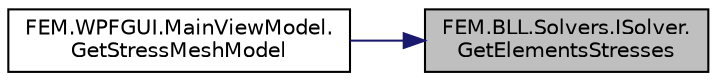 digraph "FEM.BLL.Solvers.ISolver.GetElementsStresses"
{
 // LATEX_PDF_SIZE
  edge [fontname="Helvetica",fontsize="10",labelfontname="Helvetica",labelfontsize="10"];
  node [fontname="Helvetica",fontsize="10",shape=record];
  rankdir="RL";
  Node1 [label="FEM.BLL.Solvers.ISolver.\lGetElementsStresses",height=0.2,width=0.4,color="black", fillcolor="grey75", style="filled", fontcolor="black",tooltip="Вычисляет напряжения конечных элементов"];
  Node1 -> Node2 [dir="back",color="midnightblue",fontsize="10",style="solid",fontname="Helvetica"];
  Node2 [label="FEM.WPFGUI.MainViewModel.\lGetStressMeshModel",height=0.2,width=0.4,color="black", fillcolor="white", style="filled",URL="$class_f_e_m_1_1_w_p_f_g_u_i_1_1_main_view_model.html#adb03b7cae233c098b453083db26a0214",tooltip=" "];
}
